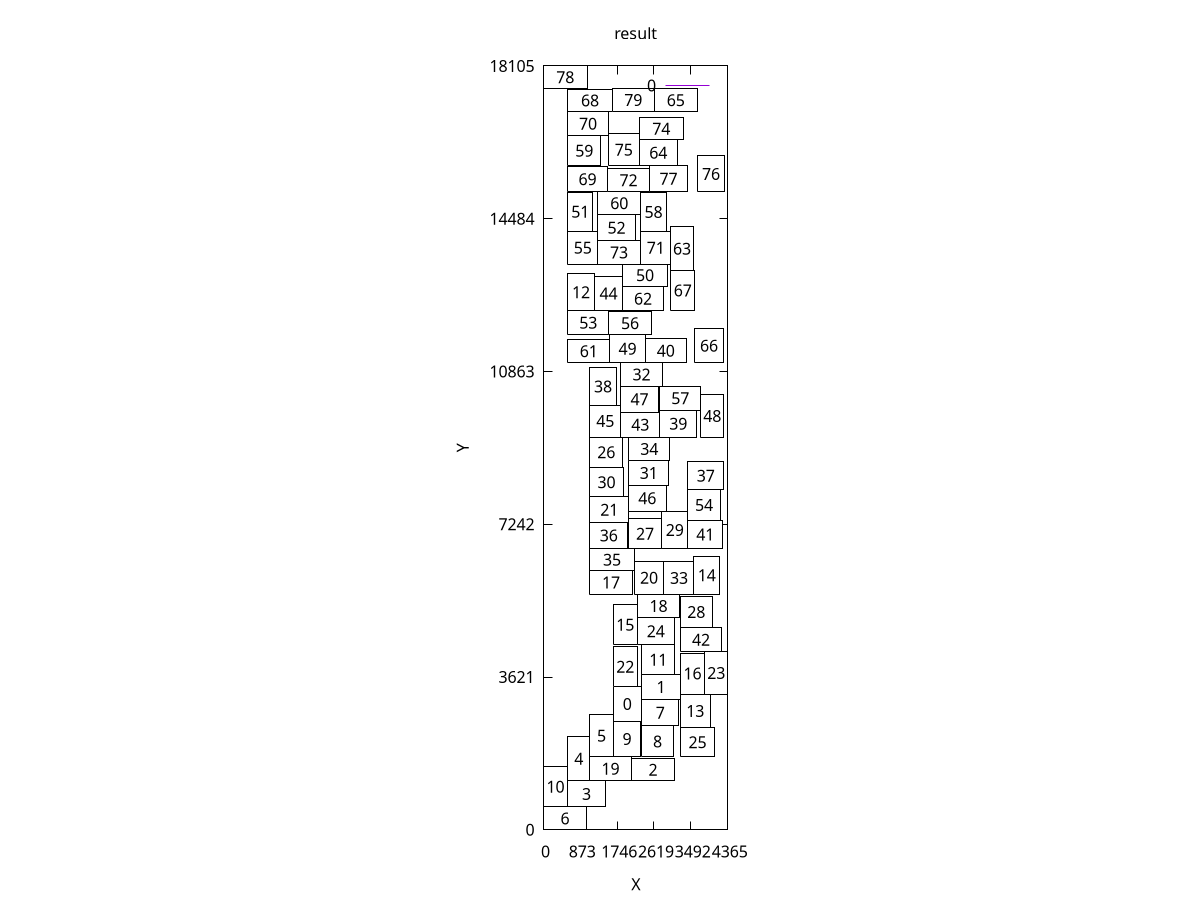 reset
set size ratio -1
set title "result"
set xlabel "X"
set ylabel "Y"
set object 1 rect from 1650, 2573 to 2325, 3388
set label "0" at 1987, 2980 center
set object 2 rect from 2325, 3088 to 3250, 3683
set label "1" at 2787, 3385 center
set object 3 rect from 2075, 1160 to 3115, 1690
set label "2" at 2595, 1425 center
set object 4 rect from 575, 540 to 1470, 1160
set label "3" at 1022, 850 center
set object 5 rect from 575, 1160 to 1100, 2210
set label "4" at 837, 1685 center
set object 6 rect from 1100, 1728 to 1650, 2729
set label "5" at 1375, 2228 center
set object 7 rect from 0, 0 to 1020, 540
set label "6" at 510, 270 center
set object 8 rect from 2325, 2463 to 3209, 3088
set label "7" at 2767, 2775 center
set object 9 rect from 2325, 1728 to 3075, 2463
set label "8" at 2700, 2095 center
set object 10 rect from 1650, 1728 to 2305, 2573
set label "9" at 1977, 2150 center
set object 11 rect from 0, 540 to 575, 1499
set label "10" at 287, 1019 center
set object 12 rect from 2325, 3683 to 3116, 4383
set label "11" at 2720, 4033 center
set object 13 rect from 575, 12303 to 1207, 13178
set label "12" at 891, 12740 center
set object 14 rect from 3250, 2420 to 3950, 3215
set label "13" at 3600, 2817 center
set object 15 rect from 3565, 5583 to 4175, 6488
set label "14" at 3870, 6035 center
set object 16 rect from 1650, 4383 to 2230, 5338
set label "15" at 1940, 4860 center
set object 17 rect from 3250, 3215 to 3818, 4190
set label "16" at 3534, 3702 center
set object 18 rect from 1100, 5583 to 2100, 6136
set label "17" at 1600, 5859 center
set object 19 rect from 2230, 5023 to 3220, 5583
set label "18" at 2725, 5303 center
set object 20 rect from 1100, 1160 to 2075, 1728
set label "19" at 1587, 1444 center
set object 21 rect from 2150, 5583 to 2855, 6368
set label "20" at 2502, 5975 center
set object 22 rect from 1100, 7283 to 2015, 7888
set label "21" at 1557, 7585 center
set object 23 rect from 1650, 3388 to 2229, 4338
set label "22" at 1939, 3863 center
set object 24 rect from 3818, 3215 to 4369, 4215
set label "23" at 4093, 3715 center
set object 25 rect from 2230, 4383 to 3095, 5023
set label "24" at 2662, 4703 center
set object 26 rect from 3250, 1728 to 4050, 2420
set label "25" at 3650, 2074 center
set object 27 rect from 1100, 8593 to 1880, 9303
set label "26" at 1490, 8948 center
set object 28 rect from 2015, 6663 to 2800, 7368
set label "27" at 2407, 7015 center
set object 29 rect from 3250, 4790 to 3995, 5535
set label "28" at 3622, 5162 center
set object 30 rect from 2800, 6663 to 3425, 7548
set label "29" at 3112, 7105 center
set object 31 rect from 1100, 7888 to 1885, 8593
set label "30" at 1492, 8240 center
set object 32 rect from 2015, 8168 to 2975, 8743
set label "31" at 2495, 8455 center
set object 33 rect from 1825, 10518 to 2826, 11068
set label "32" at 2325, 10793 center
set object 34 rect from 2855, 5583 to 3565, 6358
set label "33" at 3210, 5970 center
set object 35 rect from 2015, 8743 to 2995, 9308
set label "34" at 2505, 9025 center
set object 36 rect from 1100, 6136 to 2150, 6663
set label "35" at 1625, 6399 center
set object 37 rect from 1100, 6663 to 1990, 7283
set label "36" at 1545, 6973 center
set object 38 rect from 3425, 8063 to 4265, 8723
set label "37" at 3845, 8393 center
set object 39 rect from 1100, 10068 to 1725, 10953
set label "38" at 1412, 10510 center
set object 40 rect from 2760, 9308 to 3630, 9943
set label "39" at 3195, 9625 center
set object 41 rect from 2410, 11068 to 3385, 11636
set label "40" at 2897, 11352 center
set object 42 rect from 3425, 6663 to 4242, 7338
set label "41" at 3833, 7000 center
set object 43 rect from 3250, 4215 to 4215, 4790
set label "42" at 3732, 4502 center
set object 44 rect from 1825, 9308 to 2760, 9898
set label "43" at 2292, 9603 center
set object 45 rect from 1207, 12303 to 1882, 13119
set label "44" at 1544, 12711 center
set object 46 rect from 1100, 9308 to 1825, 10068
set label "45" at 1462, 9688 center
set object 47 rect from 2015, 7548 to 2910, 8168
set label "46" at 2462, 7858 center
set object 48 rect from 1825, 9898 to 2725, 10510
set label "47" at 2275, 10204 center
set object 49 rect from 3725, 9308 to 4275, 10313
set label "48" at 4000, 9810 center
set object 50 rect from 1575, 11068 to 2410, 11733
set label "49" at 1992, 11400 center
set object 51 rect from 1882, 12878 to 2932, 13407
set label "50" at 2407, 13142 center
set object 52 rect from 575, 14182 to 1170, 15117
set label "51" at 872, 14649 center
set object 53 rect from 1287, 13957 to 2176, 14582
set label "52" at 1731, 14269 center
set object 54 rect from 575, 11733 to 1545, 12303
set label "53" at 1060, 12018 center
set object 55 rect from 3425, 7338 to 4185, 8063
set label "54" at 3805, 7700 center
set object 56 rect from 575, 13407 to 1287, 14182
set label "55" at 931, 13794 center
set object 57 rect from 1545, 11733 to 2553, 12283
set label "56" at 2049, 12008 center
set object 58 rect from 2760, 9943 to 3725, 10518
set label "57" at 3242, 10230 center
set object 59 rect from 2307, 14187 to 2912, 15102
set label "58" at 2609, 14644 center
set object 60 rect from 575, 15742 to 1360, 16447
set label "59" at 967, 16094 center
set object 61 rect from 1287, 14582 to 2307, 15122
set label "60" at 1797, 14852 center
set object 62 rect from 575, 11068 to 1575, 11618
set label "61" at 1075, 11343 center
set object 63 rect from 1882, 12303 to 2841, 12878
set label "62" at 2361, 12590 center
set object 64 rect from 3012, 13263 to 3552, 14288
set label "63" at 3282, 13775 center
set object 65 rect from 2269, 15742 to 3174, 16352
set label "64" at 2721, 16047 center
set object 66 rect from 2627, 17022 to 3647, 17562
set label "65" at 3137, 17292 center
set object 67 rect from 3587, 11068 to 4262, 11884
set label "66" at 3924, 11476 center
set object 68 rect from 3012, 12303 to 3587, 13263
set label "67" at 3299, 12783 center
set object 69 rect from 575, 17022 to 1625, 17550
set label "68" at 1100, 17286 center
set object 70 rect from 575, 15122 to 1515, 15712
set label "69" at 1045, 15417 center
set object 71 rect from 575, 16447 to 1534, 17022
set label "70" at 1054, 16734 center
set object 72 rect from 2307, 13407 to 3012, 14187
set label "71" at 2659, 13797 center
set object 73 rect from 1515, 15122 to 2515, 15672
set label "72" at 2015, 15397 center
set object 74 rect from 1287, 13407 to 2290, 13957
set label "73" at 1788, 13682 center
set object 75 rect from 2269, 16352 to 3319, 16877
set label "74" at 2794, 16614 center
set object 76 rect from 1534, 15742 to 2269, 16497
set label "75" at 1901, 16119 center
set object 77 rect from 3647, 15122 to 4299, 15972
set label "76" at 3973, 15547 center
set object 78 rect from 2515, 15122 to 3410, 15742
set label "77" at 2962, 15432 center
set object 79 rect from 0, 17572 to 1035, 18107
set label "78" at 517, 17839 center
set object 80 rect from 1625, 17022 to 2627, 17572
set label "79" at 2126, 17297 center
set xtics 873
set ytics 3621
plot [0:4369][0:18107]0
set terminal png size 1024, 768
set output "output.png"
replot
